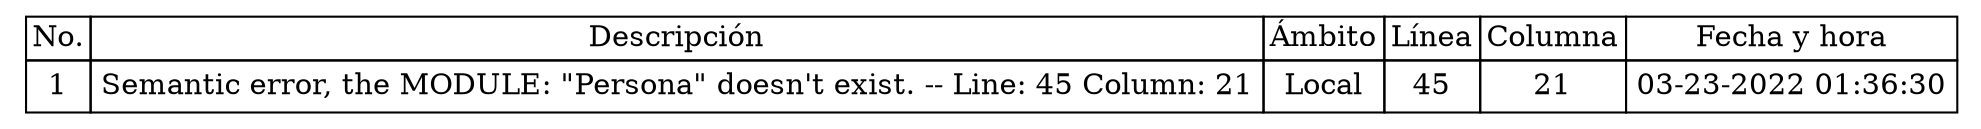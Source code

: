 
	digraph {
		tablaSimbolos [
		  shape=plaintext
		  label=<
			<table border='0' cellborder='1' color='black' cellspacing='0'>
			  <tr>
				  <td>No.</td>
				  <td>Descripción</td>
				  <td>Ámbito</td>
				  <td>Línea</td>
				  <td>Columna</td>
				  <td>Fecha y hora</td>
			  </tr>
	
<tr>
<td cellpadding='4'>
1
</td>
<td cellpadding='4'>Semantic error, the MODULE: "Persona" doesn't exist. -- Line: 45 Column: 21
</td>
<td cellpadding='4'>Local
</td>
<td cellpadding='4'>45
</td>
<td cellpadding='4'>
21
</td>
<td cellpadding='4'>
03-23-2022 01:36:30
</td>
</tr>

		</table>
		>];
	}
	